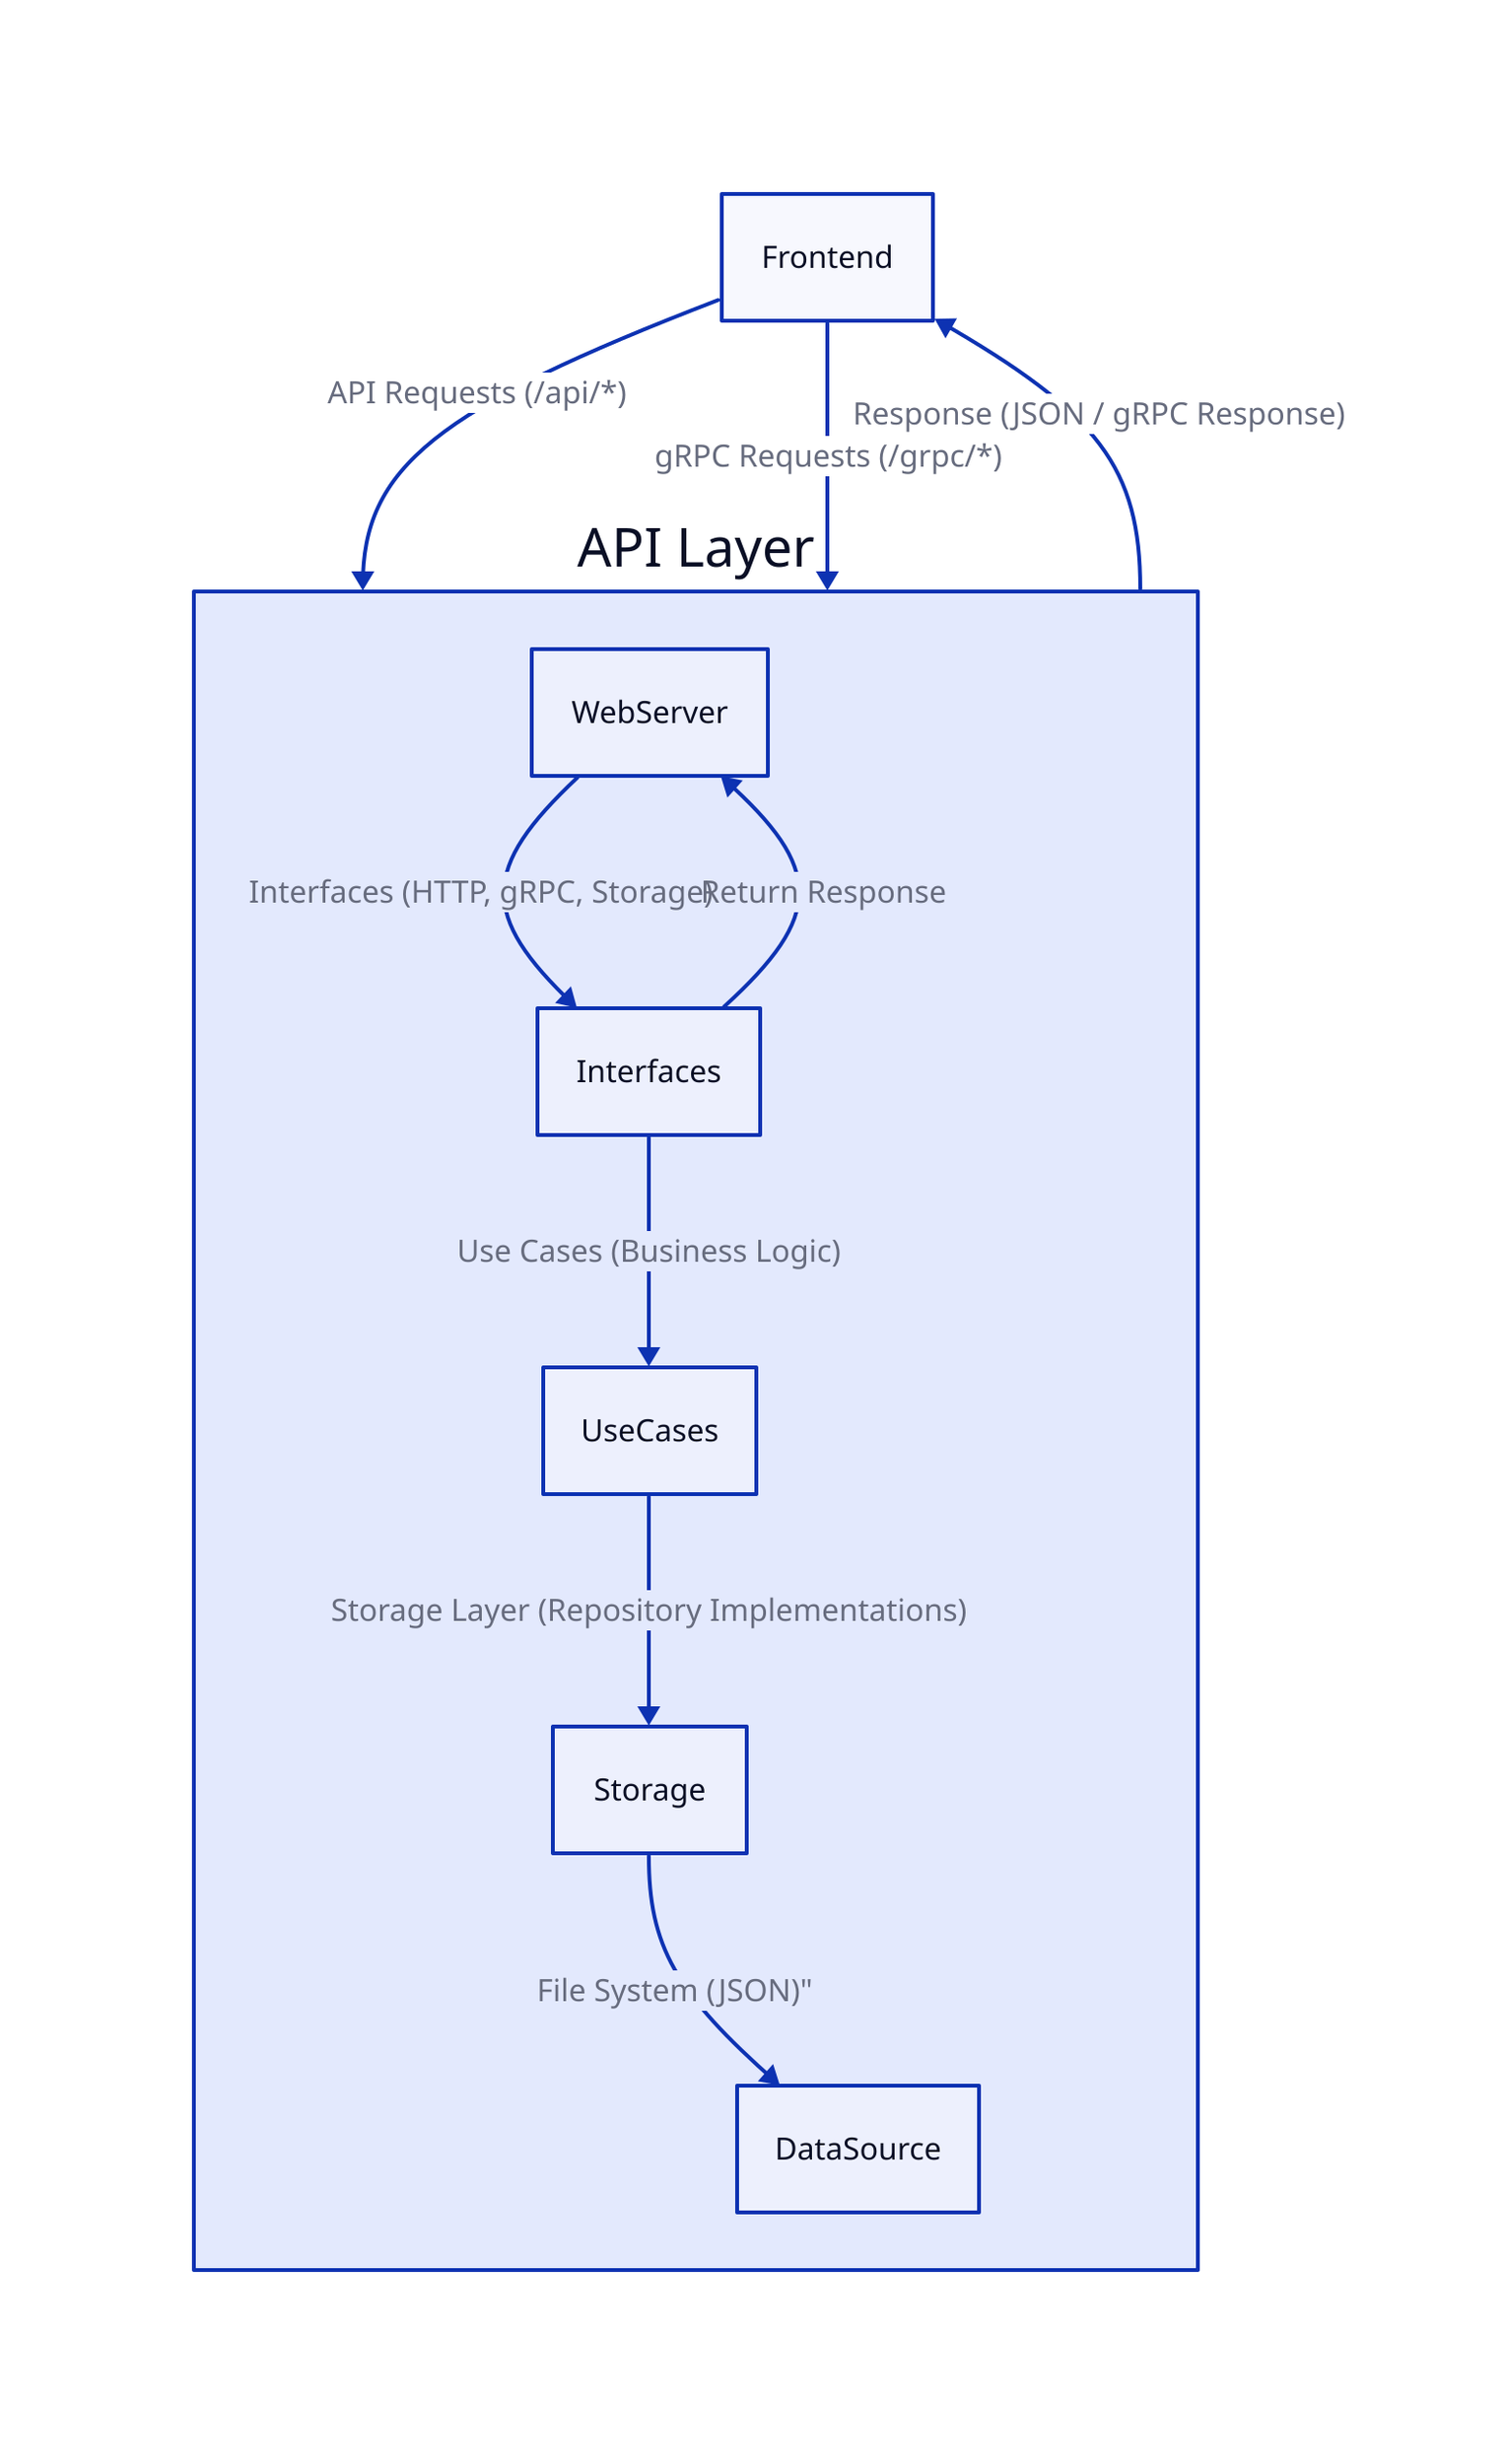 Frontend -> API: "API Requests (/api/*)"
Frontend -> API: "gRPC Requests (/grpc/*)"

API: {
    label: "API Layer"

    WebServer -> Interfaces: "Interfaces (HTTP, gRPC, Storage)"
    Interfaces -> UseCases: "Use Cases (Business Logic)"
    UseCases -> Storage: "Storage Layer (Repository Implementations)"
    Storage -> DataSource: File System (JSON)"

    WebServer <- Interfaces: "Return Response"
}

API -> Frontend: "Response (JSON / gRPC Response)"

